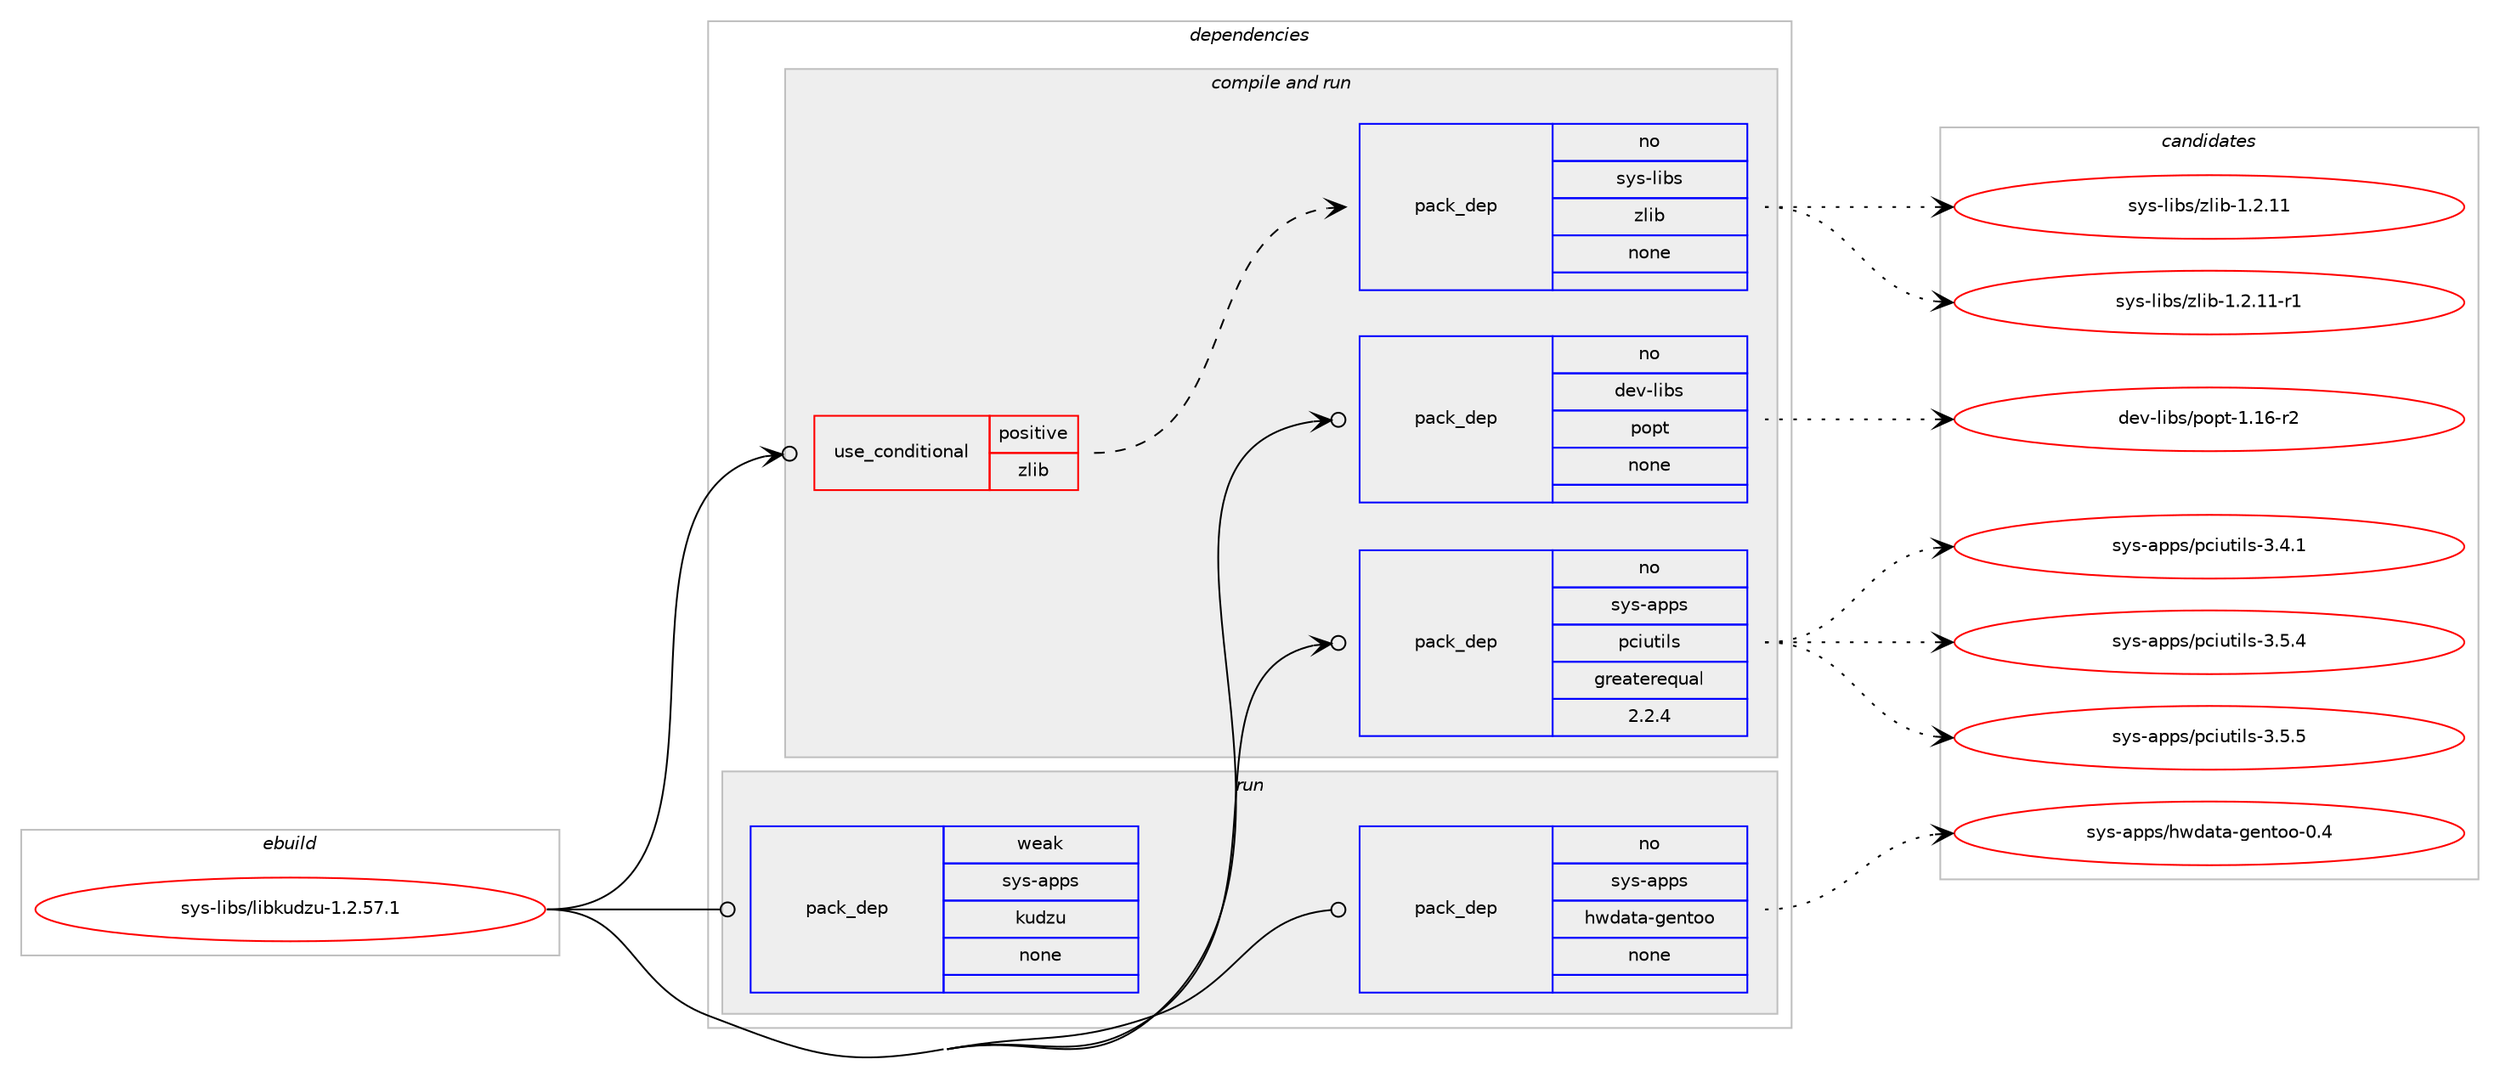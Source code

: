 digraph prolog {

# *************
# Graph options
# *************

newrank=true;
concentrate=true;
compound=true;
graph [rankdir=LR,fontname=Helvetica,fontsize=10,ranksep=1.5];#, ranksep=2.5, nodesep=0.2];
edge  [arrowhead=vee];
node  [fontname=Helvetica,fontsize=10];

# **********
# The ebuild
# **********

subgraph cluster_leftcol {
color=gray;
rank=same;
label=<<i>ebuild</i>>;
id [label="sys-libs/libkudzu-1.2.57.1", color=red, width=4, href="../sys-libs/libkudzu-1.2.57.1.svg"];
}

# ****************
# The dependencies
# ****************

subgraph cluster_midcol {
color=gray;
label=<<i>dependencies</i>>;
subgraph cluster_compile {
fillcolor="#eeeeee";
style=filled;
label=<<i>compile</i>>;
}
subgraph cluster_compileandrun {
fillcolor="#eeeeee";
style=filled;
label=<<i>compile and run</i>>;
subgraph cond118328 {
dependency494999 [label=<<TABLE BORDER="0" CELLBORDER="1" CELLSPACING="0" CELLPADDING="4"><TR><TD ROWSPAN="3" CELLPADDING="10">use_conditional</TD></TR><TR><TD>positive</TD></TR><TR><TD>zlib</TD></TR></TABLE>>, shape=none, color=red];
subgraph pack367906 {
dependency495000 [label=<<TABLE BORDER="0" CELLBORDER="1" CELLSPACING="0" CELLPADDING="4" WIDTH="220"><TR><TD ROWSPAN="6" CELLPADDING="30">pack_dep</TD></TR><TR><TD WIDTH="110">no</TD></TR><TR><TD>sys-libs</TD></TR><TR><TD>zlib</TD></TR><TR><TD>none</TD></TR><TR><TD></TD></TR></TABLE>>, shape=none, color=blue];
}
dependency494999:e -> dependency495000:w [weight=20,style="dashed",arrowhead="vee"];
}
id:e -> dependency494999:w [weight=20,style="solid",arrowhead="odotvee"];
subgraph pack367907 {
dependency495001 [label=<<TABLE BORDER="0" CELLBORDER="1" CELLSPACING="0" CELLPADDING="4" WIDTH="220"><TR><TD ROWSPAN="6" CELLPADDING="30">pack_dep</TD></TR><TR><TD WIDTH="110">no</TD></TR><TR><TD>dev-libs</TD></TR><TR><TD>popt</TD></TR><TR><TD>none</TD></TR><TR><TD></TD></TR></TABLE>>, shape=none, color=blue];
}
id:e -> dependency495001:w [weight=20,style="solid",arrowhead="odotvee"];
subgraph pack367908 {
dependency495002 [label=<<TABLE BORDER="0" CELLBORDER="1" CELLSPACING="0" CELLPADDING="4" WIDTH="220"><TR><TD ROWSPAN="6" CELLPADDING="30">pack_dep</TD></TR><TR><TD WIDTH="110">no</TD></TR><TR><TD>sys-apps</TD></TR><TR><TD>pciutils</TD></TR><TR><TD>greaterequal</TD></TR><TR><TD>2.2.4</TD></TR></TABLE>>, shape=none, color=blue];
}
id:e -> dependency495002:w [weight=20,style="solid",arrowhead="odotvee"];
}
subgraph cluster_run {
fillcolor="#eeeeee";
style=filled;
label=<<i>run</i>>;
subgraph pack367909 {
dependency495003 [label=<<TABLE BORDER="0" CELLBORDER="1" CELLSPACING="0" CELLPADDING="4" WIDTH="220"><TR><TD ROWSPAN="6" CELLPADDING="30">pack_dep</TD></TR><TR><TD WIDTH="110">no</TD></TR><TR><TD>sys-apps</TD></TR><TR><TD>hwdata-gentoo</TD></TR><TR><TD>none</TD></TR><TR><TD></TD></TR></TABLE>>, shape=none, color=blue];
}
id:e -> dependency495003:w [weight=20,style="solid",arrowhead="odot"];
subgraph pack367910 {
dependency495004 [label=<<TABLE BORDER="0" CELLBORDER="1" CELLSPACING="0" CELLPADDING="4" WIDTH="220"><TR><TD ROWSPAN="6" CELLPADDING="30">pack_dep</TD></TR><TR><TD WIDTH="110">weak</TD></TR><TR><TD>sys-apps</TD></TR><TR><TD>kudzu</TD></TR><TR><TD>none</TD></TR><TR><TD></TD></TR></TABLE>>, shape=none, color=blue];
}
id:e -> dependency495004:w [weight=20,style="solid",arrowhead="odot"];
}
}

# **************
# The candidates
# **************

subgraph cluster_choices {
rank=same;
color=gray;
label=<<i>candidates</i>>;

subgraph choice367906 {
color=black;
nodesep=1;
choice1151211154510810598115471221081059845494650464949 [label="sys-libs/zlib-1.2.11", color=red, width=4,href="../sys-libs/zlib-1.2.11.svg"];
choice11512111545108105981154712210810598454946504649494511449 [label="sys-libs/zlib-1.2.11-r1", color=red, width=4,href="../sys-libs/zlib-1.2.11-r1.svg"];
dependency495000:e -> choice1151211154510810598115471221081059845494650464949:w [style=dotted,weight="100"];
dependency495000:e -> choice11512111545108105981154712210810598454946504649494511449:w [style=dotted,weight="100"];
}
subgraph choice367907 {
color=black;
nodesep=1;
choice10010111845108105981154711211111211645494649544511450 [label="dev-libs/popt-1.16-r2", color=red, width=4,href="../dev-libs/popt-1.16-r2.svg"];
dependency495001:e -> choice10010111845108105981154711211111211645494649544511450:w [style=dotted,weight="100"];
}
subgraph choice367908 {
color=black;
nodesep=1;
choice11512111545971121121154711299105117116105108115455146524649 [label="sys-apps/pciutils-3.4.1", color=red, width=4,href="../sys-apps/pciutils-3.4.1.svg"];
choice11512111545971121121154711299105117116105108115455146534652 [label="sys-apps/pciutils-3.5.4", color=red, width=4,href="../sys-apps/pciutils-3.5.4.svg"];
choice11512111545971121121154711299105117116105108115455146534653 [label="sys-apps/pciutils-3.5.5", color=red, width=4,href="../sys-apps/pciutils-3.5.5.svg"];
dependency495002:e -> choice11512111545971121121154711299105117116105108115455146524649:w [style=dotted,weight="100"];
dependency495002:e -> choice11512111545971121121154711299105117116105108115455146534652:w [style=dotted,weight="100"];
dependency495002:e -> choice11512111545971121121154711299105117116105108115455146534653:w [style=dotted,weight="100"];
}
subgraph choice367909 {
color=black;
nodesep=1;
choice11512111545971121121154710411910097116974510310111011611111145484652 [label="sys-apps/hwdata-gentoo-0.4", color=red, width=4,href="../sys-apps/hwdata-gentoo-0.4.svg"];
dependency495003:e -> choice11512111545971121121154710411910097116974510310111011611111145484652:w [style=dotted,weight="100"];
}
subgraph choice367910 {
color=black;
nodesep=1;
}
}

}
